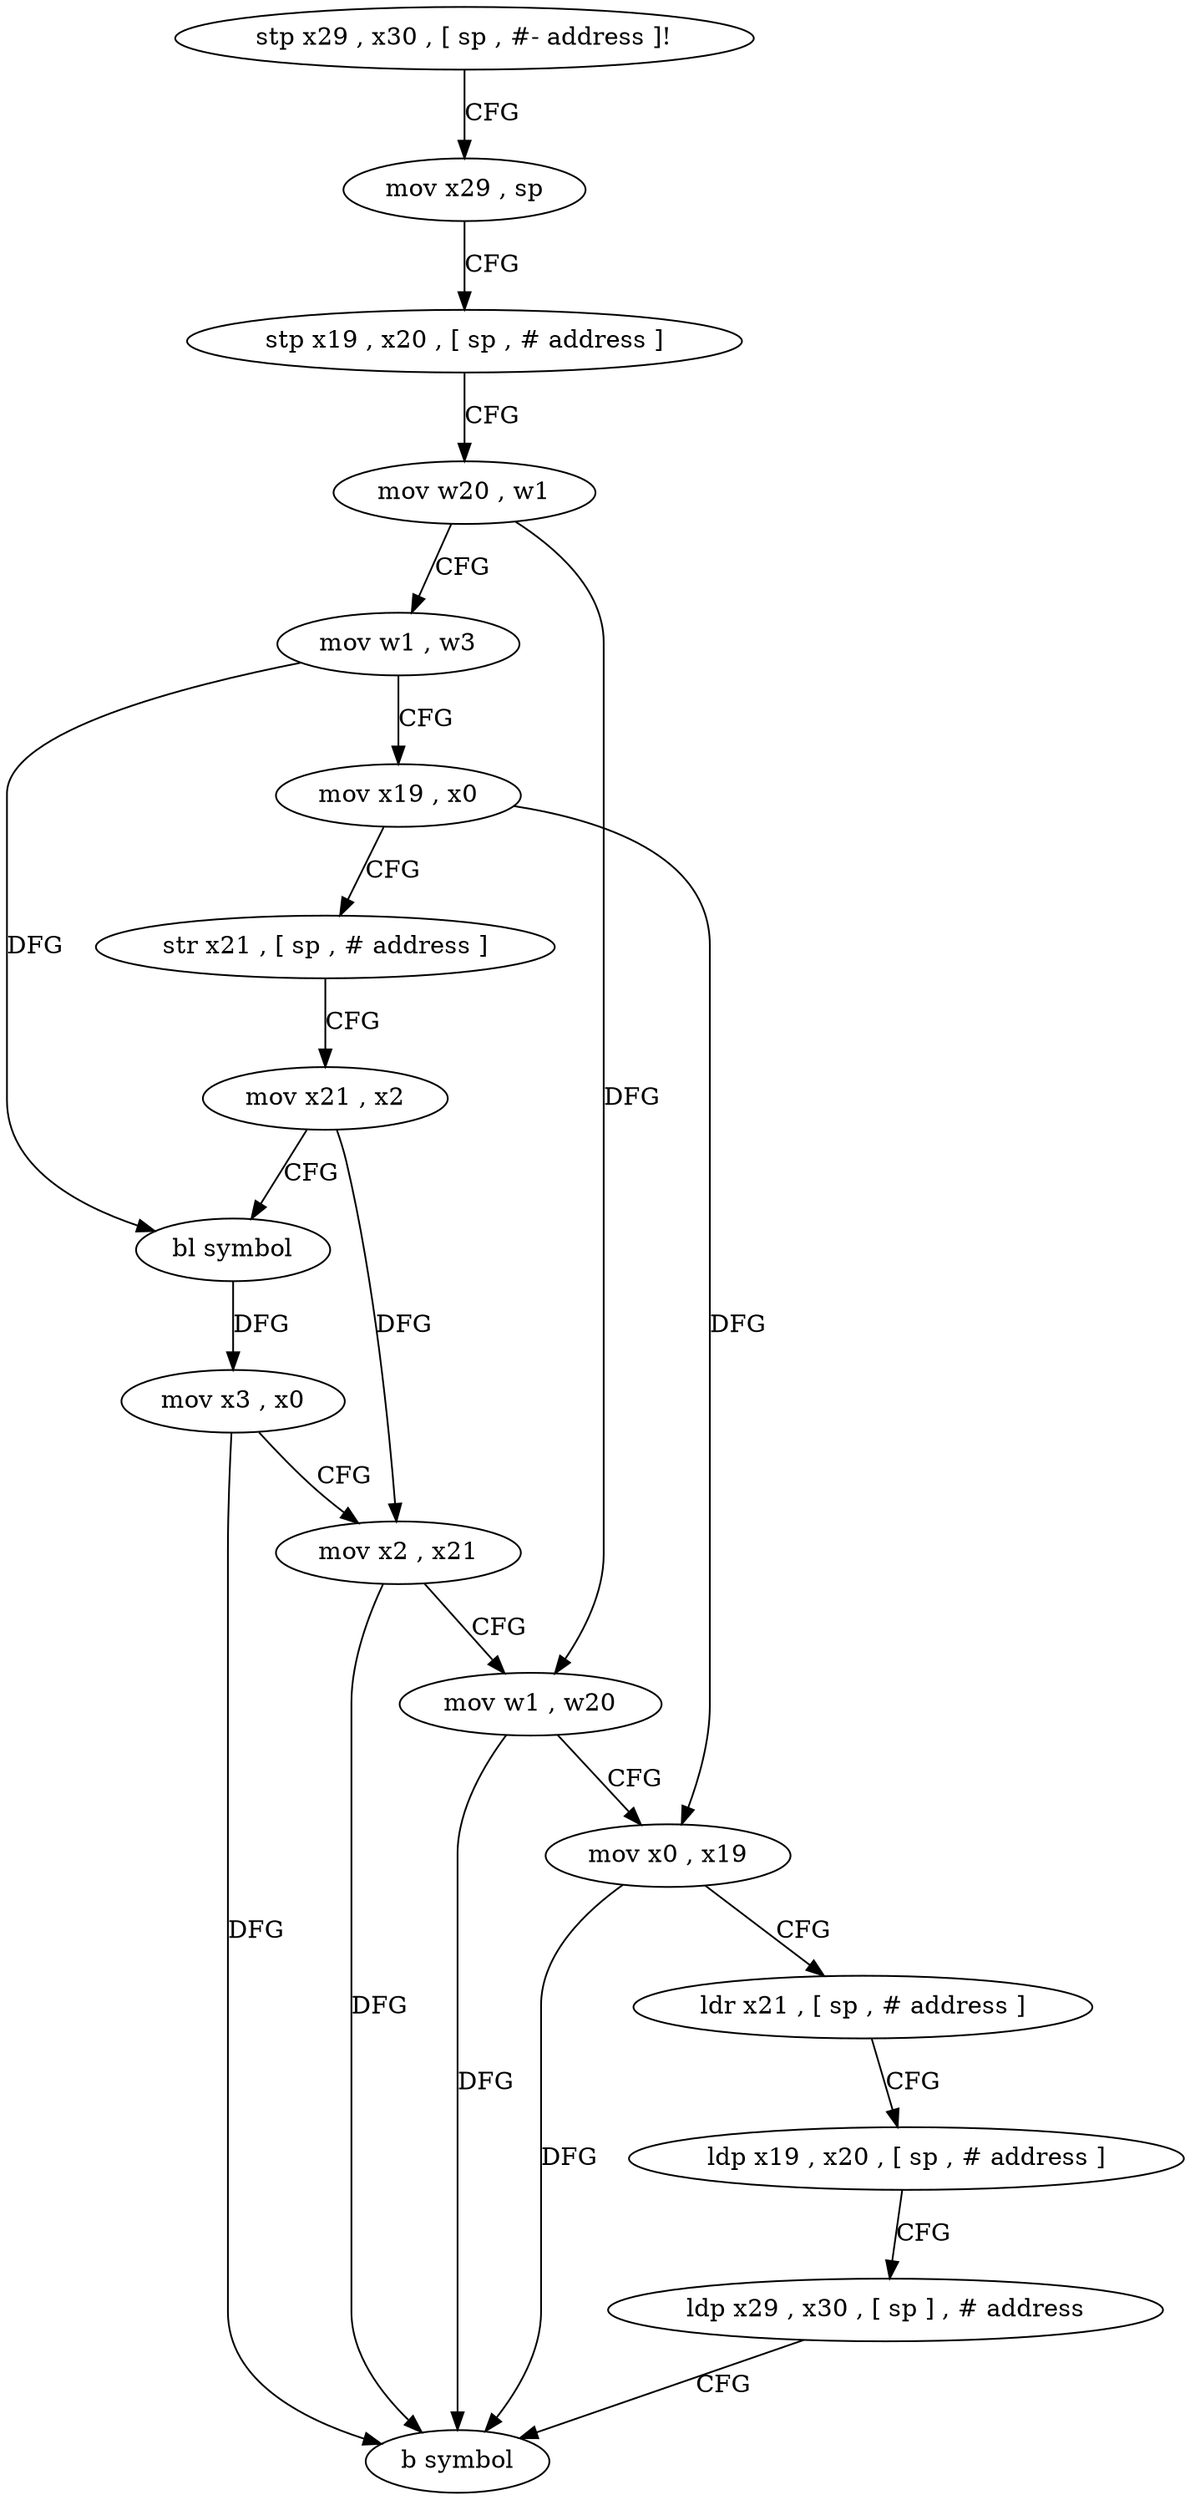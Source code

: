 digraph "func" {
"78376" [label = "stp x29 , x30 , [ sp , #- address ]!" ]
"78380" [label = "mov x29 , sp" ]
"78384" [label = "stp x19 , x20 , [ sp , # address ]" ]
"78388" [label = "mov w20 , w1" ]
"78392" [label = "mov w1 , w3" ]
"78396" [label = "mov x19 , x0" ]
"78400" [label = "str x21 , [ sp , # address ]" ]
"78404" [label = "mov x21 , x2" ]
"78408" [label = "bl symbol" ]
"78412" [label = "mov x3 , x0" ]
"78416" [label = "mov x2 , x21" ]
"78420" [label = "mov w1 , w20" ]
"78424" [label = "mov x0 , x19" ]
"78428" [label = "ldr x21 , [ sp , # address ]" ]
"78432" [label = "ldp x19 , x20 , [ sp , # address ]" ]
"78436" [label = "ldp x29 , x30 , [ sp ] , # address" ]
"78440" [label = "b symbol" ]
"78376" -> "78380" [ label = "CFG" ]
"78380" -> "78384" [ label = "CFG" ]
"78384" -> "78388" [ label = "CFG" ]
"78388" -> "78392" [ label = "CFG" ]
"78388" -> "78420" [ label = "DFG" ]
"78392" -> "78396" [ label = "CFG" ]
"78392" -> "78408" [ label = "DFG" ]
"78396" -> "78400" [ label = "CFG" ]
"78396" -> "78424" [ label = "DFG" ]
"78400" -> "78404" [ label = "CFG" ]
"78404" -> "78408" [ label = "CFG" ]
"78404" -> "78416" [ label = "DFG" ]
"78408" -> "78412" [ label = "DFG" ]
"78412" -> "78416" [ label = "CFG" ]
"78412" -> "78440" [ label = "DFG" ]
"78416" -> "78420" [ label = "CFG" ]
"78416" -> "78440" [ label = "DFG" ]
"78420" -> "78424" [ label = "CFG" ]
"78420" -> "78440" [ label = "DFG" ]
"78424" -> "78428" [ label = "CFG" ]
"78424" -> "78440" [ label = "DFG" ]
"78428" -> "78432" [ label = "CFG" ]
"78432" -> "78436" [ label = "CFG" ]
"78436" -> "78440" [ label = "CFG" ]
}
